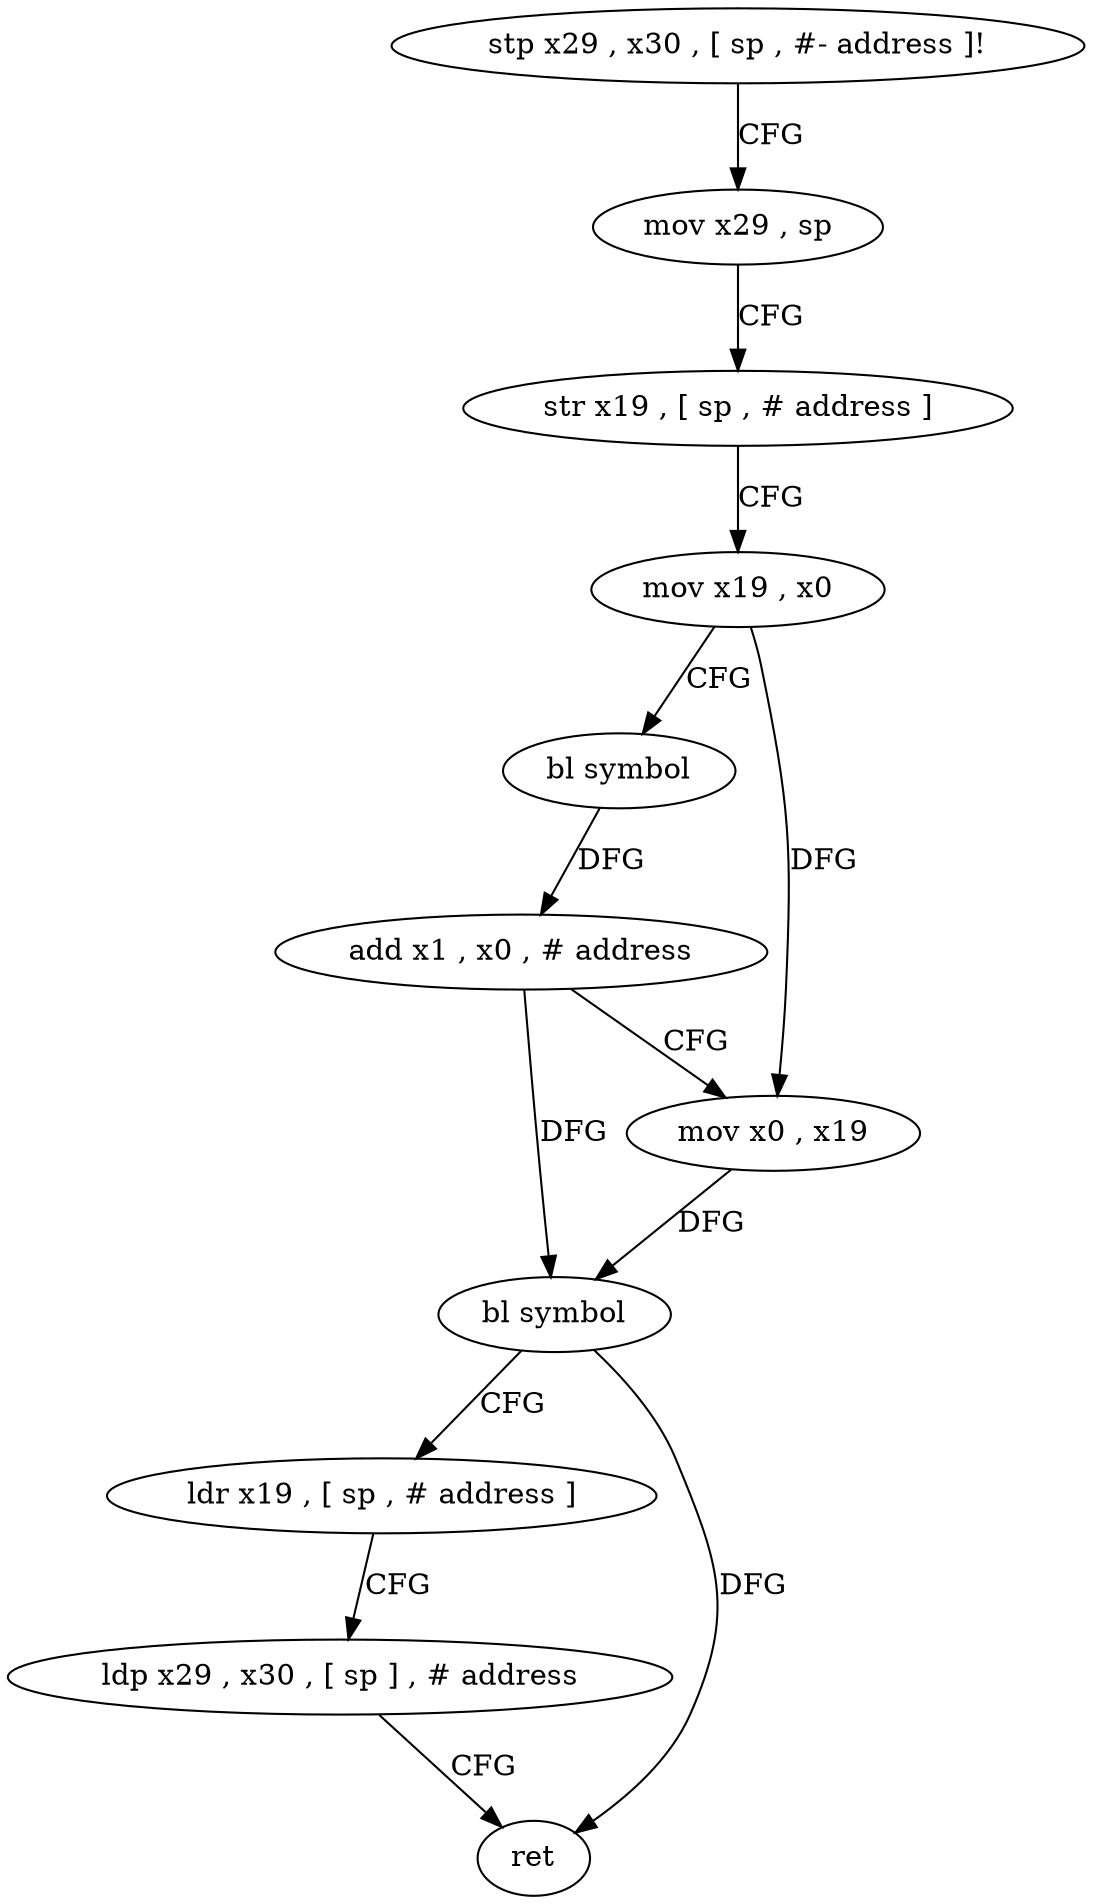 digraph "func" {
"4375608" [label = "stp x29 , x30 , [ sp , #- address ]!" ]
"4375612" [label = "mov x29 , sp" ]
"4375616" [label = "str x19 , [ sp , # address ]" ]
"4375620" [label = "mov x19 , x0" ]
"4375624" [label = "bl symbol" ]
"4375628" [label = "add x1 , x0 , # address" ]
"4375632" [label = "mov x0 , x19" ]
"4375636" [label = "bl symbol" ]
"4375640" [label = "ldr x19 , [ sp , # address ]" ]
"4375644" [label = "ldp x29 , x30 , [ sp ] , # address" ]
"4375648" [label = "ret" ]
"4375608" -> "4375612" [ label = "CFG" ]
"4375612" -> "4375616" [ label = "CFG" ]
"4375616" -> "4375620" [ label = "CFG" ]
"4375620" -> "4375624" [ label = "CFG" ]
"4375620" -> "4375632" [ label = "DFG" ]
"4375624" -> "4375628" [ label = "DFG" ]
"4375628" -> "4375632" [ label = "CFG" ]
"4375628" -> "4375636" [ label = "DFG" ]
"4375632" -> "4375636" [ label = "DFG" ]
"4375636" -> "4375640" [ label = "CFG" ]
"4375636" -> "4375648" [ label = "DFG" ]
"4375640" -> "4375644" [ label = "CFG" ]
"4375644" -> "4375648" [ label = "CFG" ]
}
